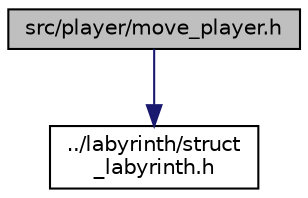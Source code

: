 digraph "src/player/move_player.h"
{
  edge [fontname="Helvetica",fontsize="10",labelfontname="Helvetica",labelfontsize="10"];
  node [fontname="Helvetica",fontsize="10",shape=record];
  Node0 [label="src/player/move_player.h",height=0.2,width=0.4,color="black", fillcolor="grey75", style="filled", fontcolor="black"];
  Node0 -> Node1 [color="midnightblue",fontsize="10",style="solid",fontname="Helvetica"];
  Node1 [label="../labyrinth/struct\l_labyrinth.h",height=0.2,width=0.4,color="black", fillcolor="white", style="filled",URL="$struct__labyrinth_8h.html",tooltip="Prototypes of struct_labyrinth.c and structures. "];
}
